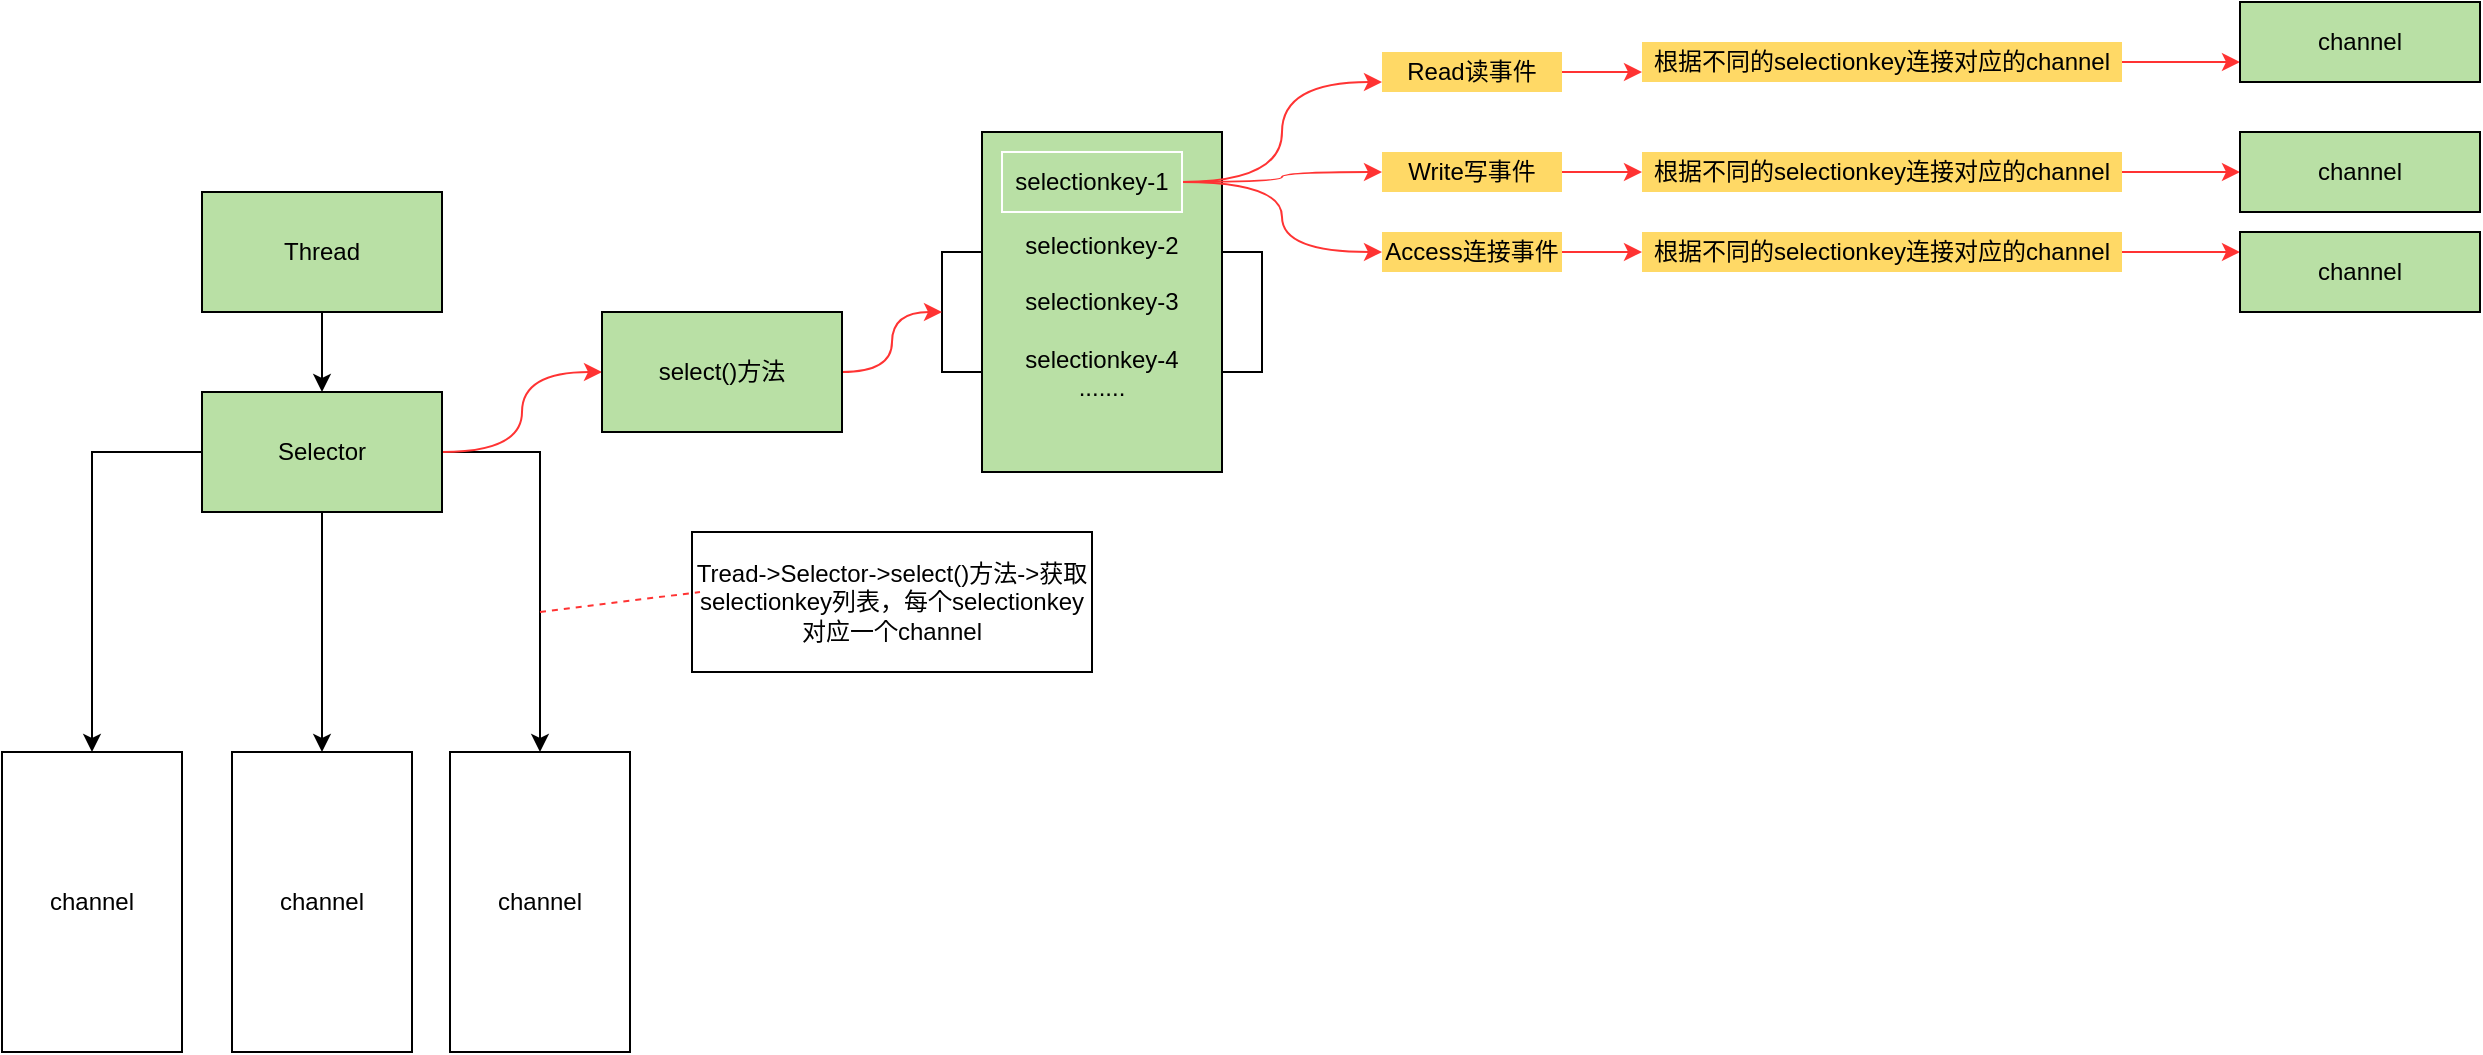 <mxGraphModel dx="1244" dy="1735" grid="1" gridSize="10" guides="1" tooltips="1" connect="1" arrows="1" fold="1" page="1" pageScale="1" pageWidth="827" pageHeight="1169" background="#ffffff"><root><mxCell id="0"/><mxCell id="1" parent="0"/><mxCell id="21" value="" style="rounded=0;whiteSpace=wrap;html=1;" vertex="1" parent="1"><mxGeometry x="570" y="70" width="160" height="60" as="geometry"/></mxCell><mxCell id="9" style="edgeStyle=orthogonalEdgeStyle;rounded=0;html=1;entryX=0.5;entryY=0;jettySize=auto;orthogonalLoop=1;" edge="1" parent="1" source="2" target="3"><mxGeometry relative="1" as="geometry"/></mxCell><mxCell id="2" value="Thread" style="rounded=0;whiteSpace=wrap;html=1;fillColor=#B9E0A5;" vertex="1" parent="1"><mxGeometry x="200" y="40" width="120" height="60" as="geometry"/></mxCell><mxCell id="10" style="edgeStyle=orthogonalEdgeStyle;rounded=0;html=1;entryX=0.5;entryY=0;jettySize=auto;orthogonalLoop=1;" edge="1" parent="1" source="3" target="4"><mxGeometry relative="1" as="geometry"/></mxCell><mxCell id="11" style="edgeStyle=orthogonalEdgeStyle;rounded=0;html=1;entryX=0.5;entryY=0;jettySize=auto;orthogonalLoop=1;" edge="1" parent="1" source="3" target="7"><mxGeometry relative="1" as="geometry"/></mxCell><mxCell id="12" style="edgeStyle=orthogonalEdgeStyle;rounded=0;html=1;entryX=0.5;entryY=0;jettySize=auto;orthogonalLoop=1;" edge="1" parent="1" source="3" target="8"><mxGeometry relative="1" as="geometry"/></mxCell><mxCell id="19" style="edgeStyle=orthogonalEdgeStyle;curved=1;rounded=0;html=1;entryX=0;entryY=0.5;jettySize=auto;orthogonalLoop=1;strokeColor=#FF3333;" edge="1" parent="1" source="3" target="18"><mxGeometry relative="1" as="geometry"/></mxCell><mxCell id="3" value="Selector" style="rounded=0;whiteSpace=wrap;html=1;fillColor=#B9E0A5;" vertex="1" parent="1"><mxGeometry x="200" y="140" width="120" height="60" as="geometry"/></mxCell><mxCell id="4" value="channel" style="rounded=0;whiteSpace=wrap;html=1;" vertex="1" parent="1"><mxGeometry x="100" y="320" width="90" height="150" as="geometry"/></mxCell><mxCell id="7" value="channel" style="rounded=0;whiteSpace=wrap;html=1;" vertex="1" parent="1"><mxGeometry x="215" y="320" width="90" height="150" as="geometry"/></mxCell><mxCell id="8" value="channel" style="rounded=0;whiteSpace=wrap;html=1;" vertex="1" parent="1"><mxGeometry x="324" y="320" width="90" height="150" as="geometry"/></mxCell><mxCell id="13" value="Tread-&amp;gt;Selector-&amp;gt;select()方法-&amp;gt;获取selectionkey列表，每个selectionkey对应一个channel" style="rounded=0;whiteSpace=wrap;html=1;" vertex="1" parent="1"><mxGeometry x="445" y="210" width="200" height="70" as="geometry"/></mxCell><mxCell id="17" value="" style="endArrow=none;dashed=1;html=1;strokeColor=#FF3333;" edge="1" parent="1"><mxGeometry width="50" height="50" relative="1" as="geometry"><mxPoint x="369" y="250" as="sourcePoint"/><mxPoint x="449" y="240" as="targetPoint"/></mxGeometry></mxCell><mxCell id="22" style="edgeStyle=orthogonalEdgeStyle;curved=1;rounded=0;html=1;entryX=0;entryY=0.5;jettySize=auto;orthogonalLoop=1;strokeColor=#FF3333;" edge="1" parent="1" source="18" target="21"><mxGeometry relative="1" as="geometry"/></mxCell><mxCell id="18" value="select()方法" style="rounded=0;whiteSpace=wrap;html=1;fillColor=#B9E0A5;" vertex="1" parent="1"><mxGeometry x="400" y="100" width="120" height="60" as="geometry"/></mxCell><mxCell id="20" value="&lt;div&gt;&lt;br&gt;&lt;div&gt;selectionkey-2&lt;/div&gt;&lt;div&gt;&lt;span style=&quot;letter-spacing: 0px&quot;&gt;&lt;br&gt;&lt;/span&gt;&lt;/div&gt;&lt;div&gt;&lt;span style=&quot;letter-spacing: 0px&quot;&gt;selectionkey-3&lt;/span&gt;&lt;/div&gt;&lt;div&gt;&lt;span style=&quot;letter-spacing: 0px&quot;&gt;&lt;br&gt;&lt;/span&gt;&lt;/div&gt;&lt;div&gt;&lt;span style=&quot;letter-spacing: 0px&quot;&gt;selectionkey-4&lt;/span&gt;&lt;/div&gt;&lt;div&gt;.......&lt;/div&gt;&lt;/div&gt;" style="rounded=0;whiteSpace=wrap;html=1;fillColor=#B9E0A5;" vertex="1" parent="1"><mxGeometry x="590" y="10" width="120" height="170" as="geometry"/></mxCell><mxCell id="38" style="edgeStyle=orthogonalEdgeStyle;curved=1;rounded=0;html=1;entryX=0;entryY=0.75;jettySize=auto;orthogonalLoop=1;strokeColor=#FF3333;" edge="1" parent="1" source="23" target="35"><mxGeometry relative="1" as="geometry"/></mxCell><mxCell id="23" value="Read读事件" style="text;html=1;strokeColor=none;fillColor=#FFD966;align=center;verticalAlign=middle;whiteSpace=wrap;rounded=0;" vertex="1" parent="1"><mxGeometry x="790" y="-30" width="90" height="20" as="geometry"/></mxCell><mxCell id="39" style="edgeStyle=orthogonalEdgeStyle;curved=1;rounded=0;html=1;jettySize=auto;orthogonalLoop=1;strokeColor=#FF3333;" edge="1" parent="1" source="24" target="36"><mxGeometry relative="1" as="geometry"/></mxCell><mxCell id="24" value="Write写事件" style="text;html=1;strokeColor=none;fillColor=#FFD966;align=center;verticalAlign=middle;whiteSpace=wrap;rounded=0;" vertex="1" parent="1"><mxGeometry x="790" y="20" width="90" height="20" as="geometry"/></mxCell><mxCell id="40" style="edgeStyle=orthogonalEdgeStyle;curved=1;rounded=0;html=1;entryX=0;entryY=0.5;jettySize=auto;orthogonalLoop=1;strokeColor=#FF3333;" edge="1" parent="1" source="25" target="37"><mxGeometry relative="1" as="geometry"/></mxCell><mxCell id="25" value="Access连接事件" style="text;html=1;strokeColor=none;fillColor=#FFD966;align=center;verticalAlign=middle;whiteSpace=wrap;rounded=0;" vertex="1" parent="1"><mxGeometry x="790" y="60" width="90" height="20" as="geometry"/></mxCell><mxCell id="32" style="edgeStyle=orthogonalEdgeStyle;curved=1;rounded=0;html=1;entryX=0;entryY=0.75;jettySize=auto;orthogonalLoop=1;strokeColor=#FF3333;" edge="1" parent="1" source="30" target="23"><mxGeometry relative="1" as="geometry"/></mxCell><mxCell id="33" style="edgeStyle=orthogonalEdgeStyle;curved=1;rounded=0;html=1;entryX=0;entryY=0.5;jettySize=auto;orthogonalLoop=1;strokeColor=#FF3333;" edge="1" parent="1" source="30" target="24"><mxGeometry relative="1" as="geometry"/></mxCell><mxCell id="34" style="edgeStyle=orthogonalEdgeStyle;curved=1;rounded=0;html=1;entryX=0;entryY=0.5;jettySize=auto;orthogonalLoop=1;strokeColor=#FF3333;" edge="1" parent="1" source="30" target="25"><mxGeometry relative="1" as="geometry"/></mxCell><mxCell id="30" value="&lt;span&gt;selectionkey-1&lt;/span&gt;" style="rounded=0;whiteSpace=wrap;html=1;strokeColor=#FFFFFF;fillColor=#B9E0A5;" vertex="1" parent="1"><mxGeometry x="600" y="20" width="90" height="30" as="geometry"/></mxCell><mxCell id="47" style="edgeStyle=orthogonalEdgeStyle;curved=1;rounded=0;html=1;entryX=0;entryY=0.75;jettySize=auto;orthogonalLoop=1;strokeColor=#FF3333;" edge="1" parent="1" source="35" target="41"><mxGeometry relative="1" as="geometry"/></mxCell><mxCell id="35" value="根据不同的selectionkey连接对应的channel" style="text;html=1;strokeColor=none;fillColor=#FFD966;align=center;verticalAlign=middle;whiteSpace=wrap;rounded=0;" vertex="1" parent="1"><mxGeometry x="920" y="-35" width="240" height="20" as="geometry"/></mxCell><mxCell id="45" style="edgeStyle=orthogonalEdgeStyle;curved=1;rounded=0;html=1;entryX=0;entryY=0.5;jettySize=auto;orthogonalLoop=1;strokeColor=#FF3333;" edge="1" parent="1" source="36" target="42"><mxGeometry relative="1" as="geometry"/></mxCell><mxCell id="36" value="根据不同的selectionkey连接对应的channel" style="text;html=1;strokeColor=none;fillColor=#FFD966;align=center;verticalAlign=middle;whiteSpace=wrap;rounded=0;" vertex="1" parent="1"><mxGeometry x="920" y="20" width="240" height="20" as="geometry"/></mxCell><mxCell id="46" style="edgeStyle=orthogonalEdgeStyle;curved=1;rounded=0;html=1;jettySize=auto;orthogonalLoop=1;strokeColor=#FF3333;entryX=0;entryY=0.25;" edge="1" parent="1" source="37" target="43"><mxGeometry relative="1" as="geometry"><mxPoint x="1240" y="70" as="targetPoint"/><Array as="points"/></mxGeometry></mxCell><mxCell id="37" value="根据不同的selectionkey连接对应的channel" style="text;html=1;strokeColor=none;fillColor=#FFD966;align=center;verticalAlign=middle;whiteSpace=wrap;rounded=0;" vertex="1" parent="1"><mxGeometry x="920" y="60" width="240" height="20" as="geometry"/></mxCell><mxCell id="41" value="channel" style="rounded=0;whiteSpace=wrap;html=1;strokeColor=#000000;fillColor=#B9E0A5;" vertex="1" parent="1"><mxGeometry x="1219" y="-55" width="120" height="40" as="geometry"/></mxCell><mxCell id="42" value="channel" style="rounded=0;whiteSpace=wrap;html=1;strokeColor=#000000;fillColor=#B9E0A5;" vertex="1" parent="1"><mxGeometry x="1219" y="10" width="120" height="40" as="geometry"/></mxCell><mxCell id="43" value="channel" style="rounded=0;whiteSpace=wrap;html=1;strokeColor=#000000;fillColor=#B9E0A5;" vertex="1" parent="1"><mxGeometry x="1219" y="60" width="120" height="40" as="geometry"/></mxCell></root></mxGraphModel>